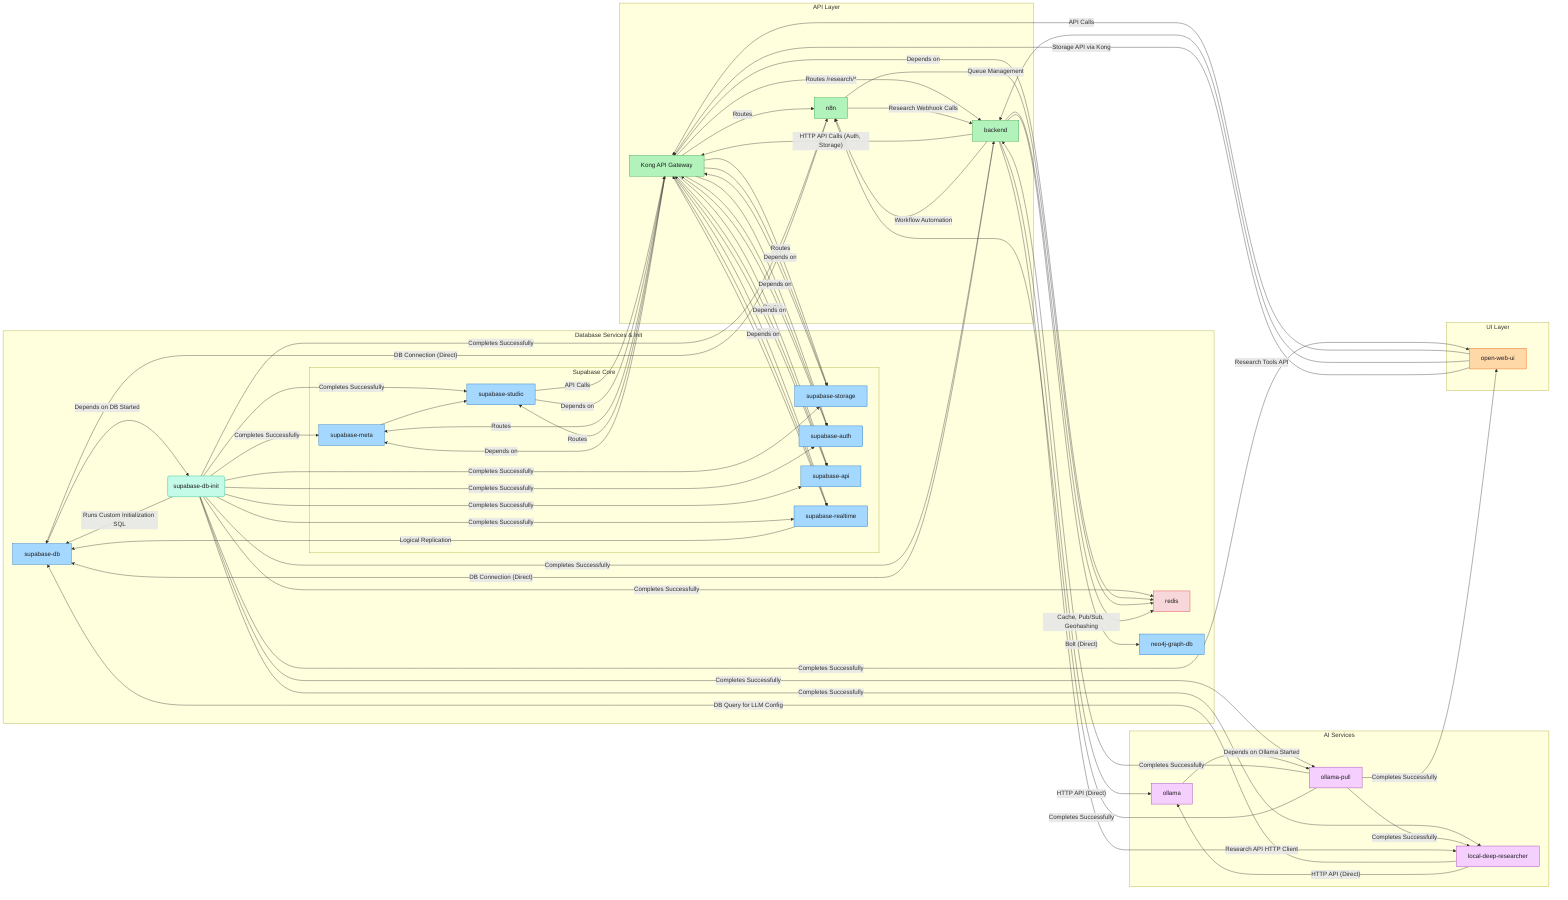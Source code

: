 graph LR
    %% This diagram represents the default and prod-gpu deployment flavors with a containerized Ollama service.
    %% For the dev-ollama-local flavor, the 'ollama' container is removed, and 'backend', 'open-web-ui',
    %% and 'ollama-pull' connect to a local Ollama instance via host.docker.internal:11434.
    %% The prod-gpu flavor adds NVIDIA GPU resources and limits to the 'ollama' and 'backend' services.
    %% Open-WebUI integrates with Local Deep Researcher via research tools that call the backend API.

    %% Define styles
    classDef database fill:#a5d8ff,stroke:#1971c2,color:#1e1e1e
    classDef cache fill:#f8d7da,stroke:#dc3545,color:#1e1e1e
    classDef ai fill:#f5d0fe,stroke:#9c36b5,color:#1e1e1e
    classDef ui fill:#ffd8a8,stroke:#e8590c,color:#1e1e1e
    classDef api fill:#b2f2bb,stroke:#2f9e44,color:#1e1e1e
    
    %% Database Services & Initialization
    subgraph DB[Database Services & Init]
        direction LR
        supabase-db[supabase-db]
        redis[redis]:::cache
        supabase-db-init(supabase-db-init)
        subgraph Supabase Core
        direction TB
        supabase-meta[supabase-meta]
        supabase-storage[supabase-storage]
        supabase-auth[supabase-auth]
        supabase-api[supabase-api]
        supabase-realtime[supabase-realtime]
        supabase-studio[supabase-studio]
        end
        neo4j-graph-db[neo4j-graph-db]
    end

    %% AI Services
    subgraph AI[AI Services]
        direction TB
        ollama[ollama]
        ollama-pull[ollama-pull]
        local-deep-researcher[local-deep-researcher]
    end
    
    %% API Layer (moved to right side)
    subgraph API[API Layer]
        kong-api-gateway[Kong API Gateway]
        backend[backend]
        n8n[n8n]:::api
    end
    
    %% UI Layer
    subgraph UI[UI Layer]
        open-web-ui[open-web-ui]
    end
    
    %% Connections / Dependencies
    supabase-db -- "Depends on DB Started" --> supabase-db-init
    supabase-db-init -- "Runs Custom Initialization SQL" --> supabase-db
    supabase-db-init -- "Completes Successfully" --> redis
    supabase-db-init -- "Completes Successfully" --> supabase-meta
    supabase-db-init -- "Completes Successfully" --> supabase-storage
    supabase-db-init -- "Completes Successfully" --> supabase-auth
    supabase-db-init -- "Completes Successfully" --> supabase-api
    supabase-db-init -- "Completes Successfully" --> supabase-realtime
    supabase-db-init -- "Completes Successfully" --> supabase-studio
    supabase-db-init -- "Completes Successfully" --> ollama-pull
    supabase-db-init -- "Completes Successfully" --> local-deep-researcher
    supabase-db-init -- "Completes Successfully" --> backend
    supabase-db-init -- "Completes Successfully" --> open-web-ui
    supabase-db-init -- "Completes Successfully" --> n8n

    %% Service Inter-dependencies (After db-init)
    %% Connections now go through Kong where applicable
    supabase-meta --> supabase-studio
    supabase-auth --> kong-api-gateway
    supabase-api --> kong-api-gateway
    supabase-storage --> kong-api-gateway
    supabase-realtime --> kong-api-gateway
    supabase-studio -- API Calls --> kong-api-gateway
    backend -- "HTTP API Calls (Auth, Storage)" --> kong-api-gateway
    open-web-ui -- API Calls --> kong-api-gateway

    kong-api-gateway -- Routes --> supabase-auth
    kong-api-gateway -- Routes --> supabase-api
    kong-api-gateway -- Routes --> supabase-storage
    kong-api-gateway -- Routes --> supabase-realtime
    kong-api-gateway -- Routes --> supabase-meta
    kong-api-gateway -- Routes --> supabase-studio
    kong-api-gateway -- Routes --> n8n
    kong-api-gateway -- "Routes /research/*" --> backend

    kong-api-gateway -- "Depends on" --> redis
    kong-api-gateway -- "Depends on" --> supabase-auth
    kong-api-gateway -- "Depends on" --> supabase-api
    kong-api-gateway -- "Depends on" --> supabase-storage
    kong-api-gateway -- "Depends on" --> supabase-realtime
    kong-api-gateway -- "Depends on" --> supabase-meta

    backend -- "Bolt (Direct)" --> neo4j-graph-db
    backend -- "HTTP API (Direct)" --> ollama
    backend -- "DB Connection (Direct)" --> supabase-db
    n8n -- "DB Connection (Direct)" --> supabase-db
    n8n -- "Queue Management" --> redis
    backend -- "Workflow Automation" --> n8n
    backend -- "Cache, Pub/Sub, Geohashing" --> redis
    ollama-pull -- "Completes Successfully" --> local-deep-researcher
    ollama-pull -- "Completes Successfully" --> open-web-ui
    ollama-pull -- "Completes Successfully" --> backend
    ollama-pull -- "Completes Successfully" --> n8n
    ollama -- "Depends on Ollama Started" --> ollama-pull
    
    %% Local Deep Researcher connections
    local-deep-researcher -- "DB Query for LLM Config" --> supabase-db
    local-deep-researcher -- "HTTP API (Direct)" --> ollama
    backend -- "Research API HTTP Client" --> local-deep-researcher
    n8n -- "Research Webhook Calls" --> backend
    
    %% Open-WebUI research integration via tools
    open-web-ui -- "Research Tools API" --> backend

    %% Add dependency of Studio on Kong
    supabase-studio -- "Depends on" --> kong-api-gateway
    open-web-ui -- "Storage API via Kong" --> kong-api-gateway
    
    %% Realtime logical replication connection
    supabase-realtime -- "Logical Replication" --> supabase-db


    %% Apply styles
    classDef init fill:#c3fae8,stroke:#12b886,color:#1e1e1e
    class supabase-db,neo4j-graph-db database
    class supabase-meta,supabase-storage,supabase-auth,supabase-api,supabase-realtime,supabase-studio database
    class ollama,ollama-pull,local-deep-researcher ai
    class open-web-ui ui
    class backend api
    class kong-api-gateway api
    class supabase-db-init init